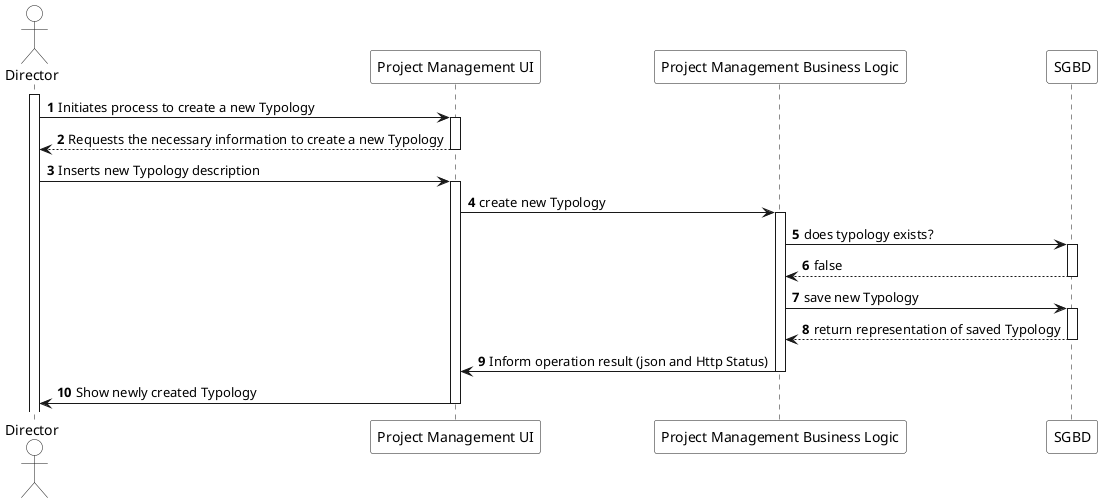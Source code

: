 @startuml
autonumber
actor Director #FFFFFF
participant "Project Management UI" #FFFFFF
participant "Project Management Business Logic" #FFFFFF
participant "SGBD" #FFFFFF

activate "Director"
"Director" -> "Project Management UI" ++: Initiates process to create a new Typology

"Project Management UI" --> "Director" : Requests the necessary information to create a new Typology
deactivate "Project Management UI"

"Director" -> "Project Management UI" ++: Inserts new Typology description

"Project Management UI" -> "Project Management Business Logic" ++: create new Typology

"Project Management Business Logic" -> "SGBD" ++ : does typology exists?

"SGBD" --> "Project Management Business Logic" : false
deactivate "SGBD"

"Project Management Business Logic"  -> "SGBD" ++: save new Typology

"SGBD" --> "Project Management Business Logic"  : return representation of saved Typology
deactivate

"Project Management Business Logic" -> "Project Management UI" : Inform operation result (json and Http Status)
deactivate

"Project Management UI" -> "Director" : Show newly created Typology
deactivate

@enduml